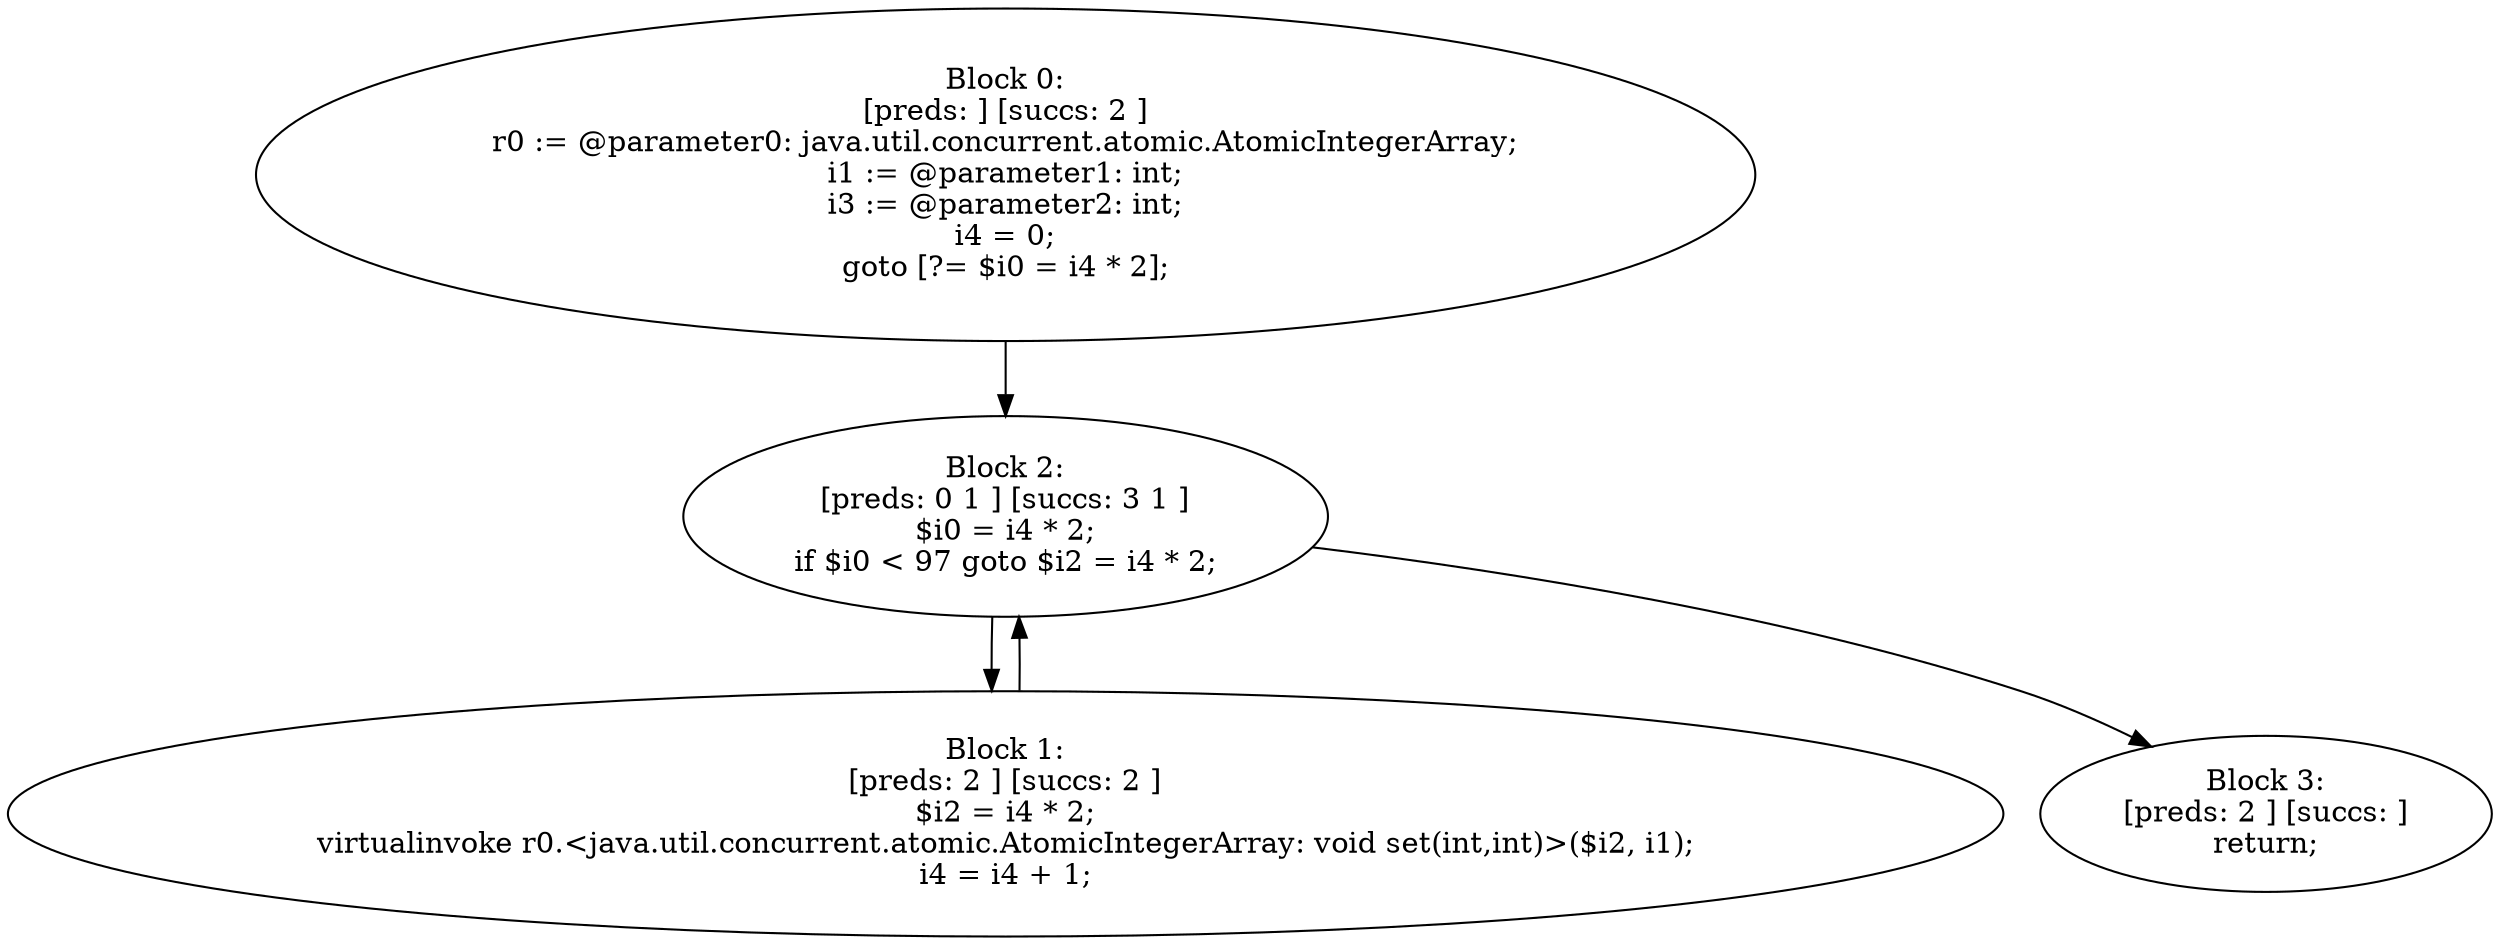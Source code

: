 digraph "unitGraph" {
    "Block 0:
[preds: ] [succs: 2 ]
r0 := @parameter0: java.util.concurrent.atomic.AtomicIntegerArray;
i1 := @parameter1: int;
i3 := @parameter2: int;
i4 = 0;
goto [?= $i0 = i4 * 2];
"
    "Block 1:
[preds: 2 ] [succs: 2 ]
$i2 = i4 * 2;
virtualinvoke r0.<java.util.concurrent.atomic.AtomicIntegerArray: void set(int,int)>($i2, i1);
i4 = i4 + 1;
"
    "Block 2:
[preds: 0 1 ] [succs: 3 1 ]
$i0 = i4 * 2;
if $i0 < 97 goto $i2 = i4 * 2;
"
    "Block 3:
[preds: 2 ] [succs: ]
return;
"
    "Block 0:
[preds: ] [succs: 2 ]
r0 := @parameter0: java.util.concurrent.atomic.AtomicIntegerArray;
i1 := @parameter1: int;
i3 := @parameter2: int;
i4 = 0;
goto [?= $i0 = i4 * 2];
"->"Block 2:
[preds: 0 1 ] [succs: 3 1 ]
$i0 = i4 * 2;
if $i0 < 97 goto $i2 = i4 * 2;
";
    "Block 1:
[preds: 2 ] [succs: 2 ]
$i2 = i4 * 2;
virtualinvoke r0.<java.util.concurrent.atomic.AtomicIntegerArray: void set(int,int)>($i2, i1);
i4 = i4 + 1;
"->"Block 2:
[preds: 0 1 ] [succs: 3 1 ]
$i0 = i4 * 2;
if $i0 < 97 goto $i2 = i4 * 2;
";
    "Block 2:
[preds: 0 1 ] [succs: 3 1 ]
$i0 = i4 * 2;
if $i0 < 97 goto $i2 = i4 * 2;
"->"Block 3:
[preds: 2 ] [succs: ]
return;
";
    "Block 2:
[preds: 0 1 ] [succs: 3 1 ]
$i0 = i4 * 2;
if $i0 < 97 goto $i2 = i4 * 2;
"->"Block 1:
[preds: 2 ] [succs: 2 ]
$i2 = i4 * 2;
virtualinvoke r0.<java.util.concurrent.atomic.AtomicIntegerArray: void set(int,int)>($i2, i1);
i4 = i4 + 1;
";
}
